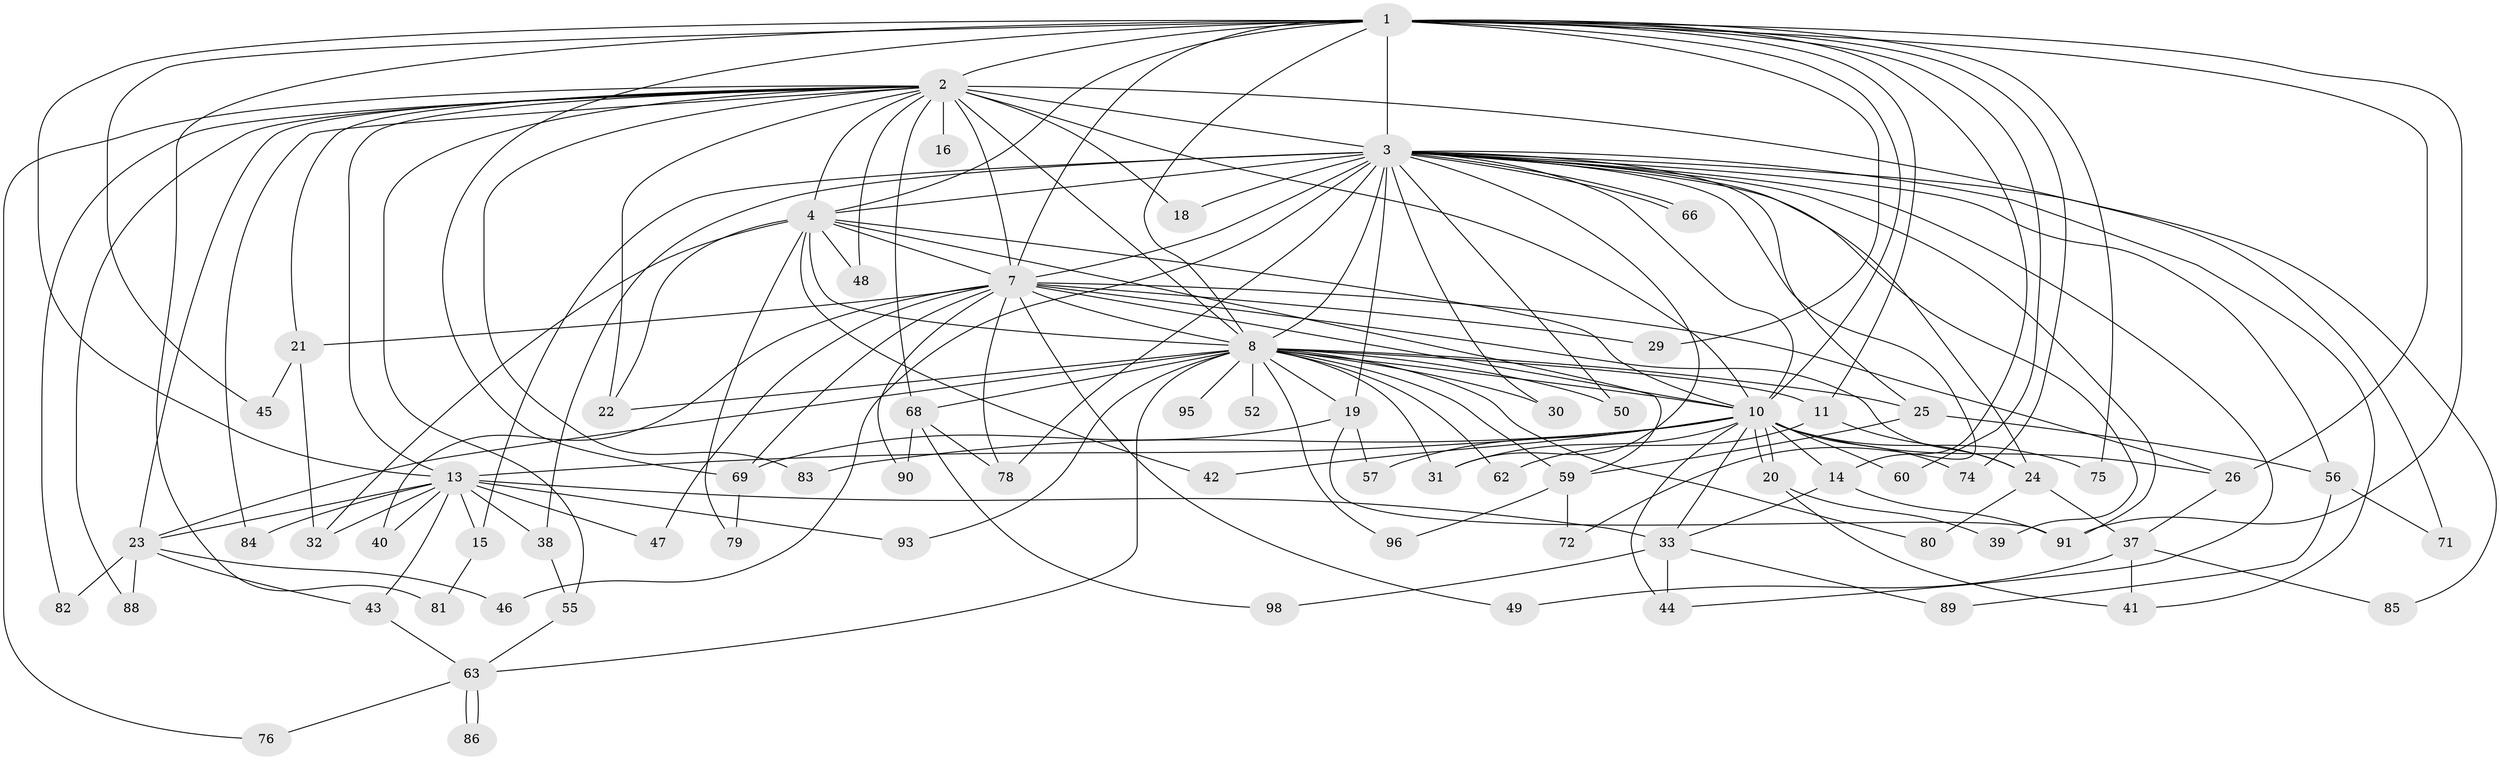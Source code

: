 // original degree distribution, {22: 0.02, 17: 0.02, 21: 0.01, 13: 0.01, 19: 0.03, 24: 0.01, 4: 0.15, 9: 0.01, 3: 0.16, 2: 0.51, 6: 0.03, 5: 0.04}
// Generated by graph-tools (version 1.1) at 2025/38/02/21/25 10:38:52]
// undirected, 73 vertices, 166 edges
graph export_dot {
graph [start="1"]
  node [color=gray90,style=filled];
  1 [super="+67"];
  2 [super="+6"];
  3 [super="+5"];
  4 [super="+27"];
  7 [super="+12"];
  8 [super="+9"];
  10 [super="+35"];
  11 [super="+36"];
  13 [super="+17"];
  14 [super="+94"];
  15;
  16;
  18;
  19 [super="+34"];
  20;
  21 [super="+97"];
  22 [super="+70"];
  23 [super="+28"];
  24 [super="+77"];
  25 [super="+54"];
  26 [super="+51"];
  29;
  30 [super="+87"];
  31;
  32;
  33 [super="+65"];
  37 [super="+61"];
  38 [super="+58"];
  39;
  40;
  41;
  42;
  43;
  44 [super="+53"];
  45;
  46;
  47;
  48;
  49;
  50;
  52;
  55;
  56;
  57;
  59 [super="+64"];
  60;
  62;
  63 [super="+92"];
  66;
  68;
  69 [super="+73"];
  71;
  72;
  74;
  75;
  76;
  78 [super="+100"];
  79;
  80;
  81;
  82;
  83;
  84;
  85;
  86;
  88;
  89;
  90;
  91 [super="+99"];
  93;
  95;
  96;
  98;
  1 -- 2 [weight=2];
  1 -- 3 [weight=2];
  1 -- 4;
  1 -- 7;
  1 -- 8 [weight=2];
  1 -- 10 [weight=2];
  1 -- 11;
  1 -- 13;
  1 -- 14;
  1 -- 26;
  1 -- 29;
  1 -- 45;
  1 -- 60;
  1 -- 74;
  1 -- 75;
  1 -- 81;
  1 -- 91;
  1 -- 69;
  2 -- 3 [weight=4];
  2 -- 4 [weight=2];
  2 -- 7 [weight=2];
  2 -- 8 [weight=4];
  2 -- 10 [weight=2];
  2 -- 16 [weight=2];
  2 -- 18;
  2 -- 22;
  2 -- 55;
  2 -- 68;
  2 -- 71;
  2 -- 83;
  2 -- 76;
  2 -- 82;
  2 -- 84;
  2 -- 21;
  2 -- 23;
  2 -- 88;
  2 -- 48;
  2 -- 13;
  3 -- 4 [weight=3];
  3 -- 7 [weight=3];
  3 -- 8 [weight=4];
  3 -- 10 [weight=2];
  3 -- 15;
  3 -- 25;
  3 -- 30 [weight=2];
  3 -- 31;
  3 -- 39;
  3 -- 46;
  3 -- 50;
  3 -- 66;
  3 -- 66;
  3 -- 78;
  3 -- 72;
  3 -- 18;
  3 -- 19 [weight=2];
  3 -- 85;
  3 -- 24;
  3 -- 38;
  3 -- 41;
  3 -- 44;
  3 -- 56;
  3 -- 91;
  4 -- 7;
  4 -- 8 [weight=2];
  4 -- 10;
  4 -- 79;
  4 -- 32;
  4 -- 48;
  4 -- 42;
  4 -- 59;
  4 -- 22;
  7 -- 8 [weight=2];
  7 -- 10;
  7 -- 21;
  7 -- 24 [weight=2];
  7 -- 29;
  7 -- 47;
  7 -- 69;
  7 -- 78;
  7 -- 90;
  7 -- 40;
  7 -- 49;
  7 -- 26;
  8 -- 10 [weight=2];
  8 -- 22;
  8 -- 25 [weight=2];
  8 -- 50;
  8 -- 52 [weight=2];
  8 -- 62;
  8 -- 80;
  8 -- 95 [weight=2];
  8 -- 96;
  8 -- 23;
  8 -- 68;
  8 -- 11;
  8 -- 19;
  8 -- 93;
  8 -- 30;
  8 -- 31;
  8 -- 59;
  8 -- 63;
  10 -- 13;
  10 -- 14;
  10 -- 20;
  10 -- 20;
  10 -- 26;
  10 -- 33;
  10 -- 42;
  10 -- 44;
  10 -- 57;
  10 -- 60;
  10 -- 74;
  10 -- 75;
  10 -- 83;
  10 -- 31;
  11 -- 62;
  11 -- 24;
  13 -- 15;
  13 -- 23;
  13 -- 32;
  13 -- 33;
  13 -- 43;
  13 -- 47;
  13 -- 84;
  13 -- 93;
  13 -- 38;
  13 -- 40;
  14 -- 33;
  14 -- 91;
  15 -- 81;
  19 -- 57;
  19 -- 69;
  19 -- 91;
  20 -- 39;
  20 -- 41;
  21 -- 45;
  21 -- 32;
  23 -- 82;
  23 -- 88;
  23 -- 43;
  23 -- 46;
  24 -- 37;
  24 -- 80;
  25 -- 56;
  25 -- 59;
  26 -- 37;
  33 -- 44;
  33 -- 89;
  33 -- 98;
  37 -- 49;
  37 -- 41;
  37 -- 85;
  38 -- 55;
  43 -- 63;
  55 -- 63;
  56 -- 71;
  56 -- 89;
  59 -- 72;
  59 -- 96;
  63 -- 76;
  63 -- 86;
  63 -- 86;
  68 -- 90;
  68 -- 98;
  68 -- 78;
  69 -- 79;
}
